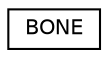digraph "クラス階層図"
{
 // LATEX_PDF_SIZE
  edge [fontname="Helvetica",fontsize="10",labelfontname="Helvetica",labelfontsize="10"];
  node [fontname="Helvetica",fontsize="10",shape=record];
  rankdir="LR";
  Node0 [label="BONE",height=0.2,width=0.4,color="black", fillcolor="white", style="filled",URL="$struct_b_o_n_e.html",tooltip=" "];
}
